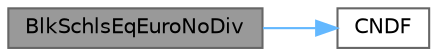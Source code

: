 digraph "BlkSchlsEqEuroNoDiv"
{
 // LATEX_PDF_SIZE
  bgcolor="transparent";
  edge [fontname=Helvetica,fontsize=10,labelfontname=Helvetica,labelfontsize=10];
  node [fontname=Helvetica,fontsize=10,shape=box,height=0.2,width=0.4];
  rankdir="LR";
  Node1 [id="Node000001",label="BlkSchlsEqEuroNoDiv",height=0.2,width=0.4,color="gray40", fillcolor="grey60", style="filled", fontcolor="black",tooltip=" "];
  Node1 -> Node2 [id="edge2_Node000001_Node000002",color="steelblue1",style="solid",tooltip=" "];
  Node2 [id="Node000002",label="CNDF",height=0.2,width=0.4,color="grey40", fillcolor="white", style="filled",URL="$common_8hpp.html#a3efd076f602653be30de27bc9181773a",tooltip=" "];
}
